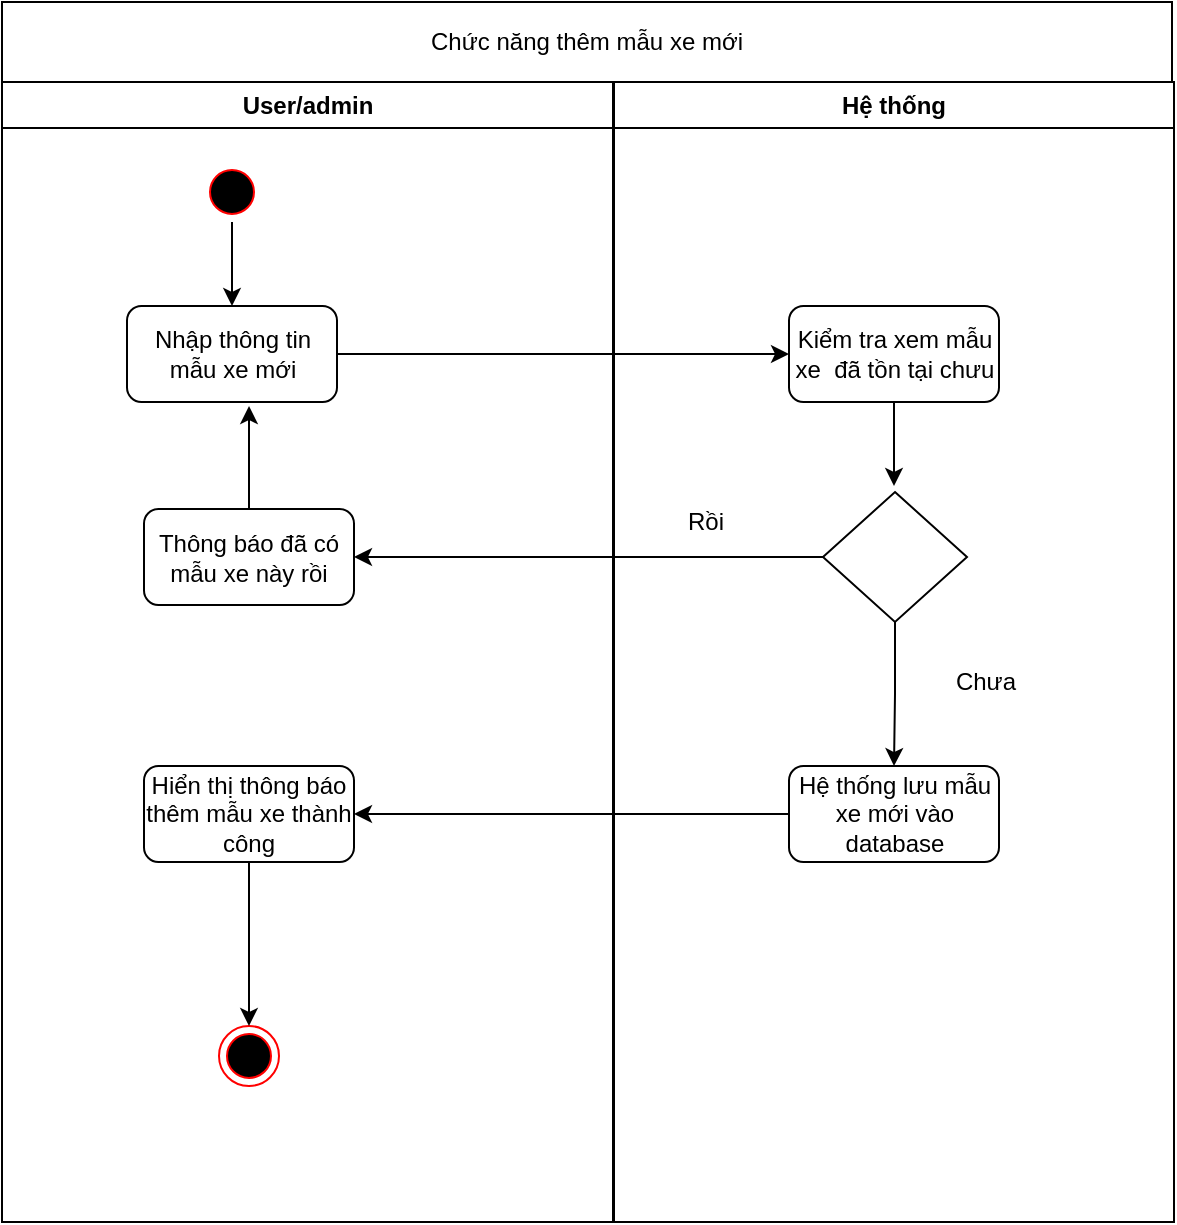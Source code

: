 <mxfile version="26.2.15">
  <diagram name="Page-1" id="e7e014a7-5840-1c2e-5031-d8a46d1fe8dd">
    <mxGraphModel dx="1426" dy="711" grid="1" gridSize="10" guides="1" tooltips="1" connect="1" arrows="1" fold="1" page="1" pageScale="1" pageWidth="1169" pageHeight="826" background="none" math="0" shadow="0">
      <root>
        <mxCell id="0" />
        <mxCell id="1" parent="0" />
        <mxCell id="2" value="User/admin" style="swimlane;whiteSpace=wrap" parent="1" vertex="1">
          <mxGeometry x="139" y="128" width="305.5" height="570" as="geometry" />
        </mxCell>
        <mxCell id="iM6wuMetMFg2LBtmJiii-48" value="" style="edgeStyle=orthogonalEdgeStyle;rounded=0;orthogonalLoop=1;jettySize=auto;html=1;" edge="1" parent="2" source="5" target="iM6wuMetMFg2LBtmJiii-41">
          <mxGeometry relative="1" as="geometry" />
        </mxCell>
        <mxCell id="5" value="" style="ellipse;shape=startState;fillColor=#000000;strokeColor=#ff0000;" parent="2" vertex="1">
          <mxGeometry x="100" y="40" width="30" height="30" as="geometry" />
        </mxCell>
        <mxCell id="38" value="" style="ellipse;shape=endState;fillColor=#000000;strokeColor=#ff0000" parent="2" vertex="1">
          <mxGeometry x="108.5" y="472" width="30" height="30" as="geometry" />
        </mxCell>
        <mxCell id="iM6wuMetMFg2LBtmJiii-41" value="Nhập thông tin mẫu xe mới" style="rounded=1;whiteSpace=wrap;html=1;" vertex="1" parent="2">
          <mxGeometry x="62.5" y="112" width="105" height="48" as="geometry" />
        </mxCell>
        <mxCell id="iM6wuMetMFg2LBtmJiii-43" value="Thông báo đã có mẫu xe này rồi" style="rounded=1;whiteSpace=wrap;html=1;" vertex="1" parent="2">
          <mxGeometry x="71" y="213.5" width="105" height="48" as="geometry" />
        </mxCell>
        <mxCell id="iM6wuMetMFg2LBtmJiii-56" style="edgeStyle=orthogonalEdgeStyle;rounded=0;orthogonalLoop=1;jettySize=auto;html=1;" edge="1" parent="2" source="iM6wuMetMFg2LBtmJiii-44">
          <mxGeometry relative="1" as="geometry">
            <mxPoint x="123.5" y="472" as="targetPoint" />
          </mxGeometry>
        </mxCell>
        <mxCell id="iM6wuMetMFg2LBtmJiii-44" value="Hiển thị thông báo thêm mẫu xe thành công" style="rounded=1;whiteSpace=wrap;html=1;" vertex="1" parent="2">
          <mxGeometry x="71" y="342" width="105" height="48" as="geometry" />
        </mxCell>
        <mxCell id="iM6wuMetMFg2LBtmJiii-52" style="edgeStyle=orthogonalEdgeStyle;rounded=0;orthogonalLoop=1;jettySize=auto;html=1;entryX=0.581;entryY=1.042;entryDx=0;entryDy=0;entryPerimeter=0;" edge="1" parent="2" source="iM6wuMetMFg2LBtmJiii-43" target="iM6wuMetMFg2LBtmJiii-41">
          <mxGeometry relative="1" as="geometry" />
        </mxCell>
        <mxCell id="3" value="Hệ thống" style="swimlane;whiteSpace=wrap;startSize=23;" parent="1" vertex="1">
          <mxGeometry x="445" y="128" width="280" height="570" as="geometry" />
        </mxCell>
        <mxCell id="iM6wuMetMFg2LBtmJiii-50" style="edgeStyle=orthogonalEdgeStyle;rounded=0;orthogonalLoop=1;jettySize=auto;html=1;" edge="1" parent="3" source="iM6wuMetMFg2LBtmJiii-42">
          <mxGeometry relative="1" as="geometry">
            <mxPoint x="140" y="202" as="targetPoint" />
          </mxGeometry>
        </mxCell>
        <mxCell id="iM6wuMetMFg2LBtmJiii-42" value="Kiểm tra xem mẫu xe&amp;nbsp; đã tồn tại chưu" style="rounded=1;whiteSpace=wrap;html=1;" vertex="1" parent="3">
          <mxGeometry x="87.5" y="112" width="105" height="48" as="geometry" />
        </mxCell>
        <mxCell id="iM6wuMetMFg2LBtmJiii-45" value="Hệ thống lưu mẫu xe mới vào database" style="rounded=1;whiteSpace=wrap;html=1;" vertex="1" parent="3">
          <mxGeometry x="87.5" y="342" width="105" height="48" as="geometry" />
        </mxCell>
        <mxCell id="iM6wuMetMFg2LBtmJiii-53" style="edgeStyle=orthogonalEdgeStyle;rounded=0;orthogonalLoop=1;jettySize=auto;html=1;entryX=0.5;entryY=0;entryDx=0;entryDy=0;" edge="1" parent="3" source="iM6wuMetMFg2LBtmJiii-47" target="iM6wuMetMFg2LBtmJiii-45">
          <mxGeometry relative="1" as="geometry" />
        </mxCell>
        <mxCell id="iM6wuMetMFg2LBtmJiii-47" value="" style="rhombus;whiteSpace=wrap;html=1;" vertex="1" parent="3">
          <mxGeometry x="104.5" y="205" width="72" height="65" as="geometry" />
        </mxCell>
        <mxCell id="iM6wuMetMFg2LBtmJiii-54" style="edgeStyle=orthogonalEdgeStyle;rounded=0;orthogonalLoop=1;jettySize=auto;html=1;exitX=0.5;exitY=1;exitDx=0;exitDy=0;" edge="1" parent="3" source="iM6wuMetMFg2LBtmJiii-45" target="iM6wuMetMFg2LBtmJiii-45">
          <mxGeometry relative="1" as="geometry" />
        </mxCell>
        <mxCell id="iM6wuMetMFg2LBtmJiii-57" value="Rồi" style="text;html=1;align=center;verticalAlign=middle;whiteSpace=wrap;rounded=0;" vertex="1" parent="3">
          <mxGeometry x="15.5" y="205" width="60" height="30" as="geometry" />
        </mxCell>
        <mxCell id="iM6wuMetMFg2LBtmJiii-58" value="Chưa" style="text;html=1;align=center;verticalAlign=middle;whiteSpace=wrap;rounded=0;" vertex="1" parent="3">
          <mxGeometry x="155.5" y="285" width="60" height="30" as="geometry" />
        </mxCell>
        <mxCell id="iM6wuMetMFg2LBtmJiii-49" style="edgeStyle=orthogonalEdgeStyle;rounded=0;orthogonalLoop=1;jettySize=auto;html=1;entryX=0;entryY=0.5;entryDx=0;entryDy=0;" edge="1" parent="1" source="iM6wuMetMFg2LBtmJiii-41" target="iM6wuMetMFg2LBtmJiii-42">
          <mxGeometry relative="1" as="geometry" />
        </mxCell>
        <mxCell id="iM6wuMetMFg2LBtmJiii-51" style="edgeStyle=orthogonalEdgeStyle;rounded=0;orthogonalLoop=1;jettySize=auto;html=1;entryX=1;entryY=0.5;entryDx=0;entryDy=0;" edge="1" parent="1" source="iM6wuMetMFg2LBtmJiii-47" target="iM6wuMetMFg2LBtmJiii-43">
          <mxGeometry relative="1" as="geometry" />
        </mxCell>
        <mxCell id="iM6wuMetMFg2LBtmJiii-55" style="edgeStyle=orthogonalEdgeStyle;rounded=0;orthogonalLoop=1;jettySize=auto;html=1;entryX=1;entryY=0.5;entryDx=0;entryDy=0;" edge="1" parent="1" source="iM6wuMetMFg2LBtmJiii-45" target="iM6wuMetMFg2LBtmJiii-44">
          <mxGeometry relative="1" as="geometry" />
        </mxCell>
        <mxCell id="iM6wuMetMFg2LBtmJiii-59" value="Chức năng thêm mẫu xe mới" style="rounded=0;whiteSpace=wrap;html=1;" vertex="1" parent="1">
          <mxGeometry x="139" y="88" width="585" height="40" as="geometry" />
        </mxCell>
      </root>
    </mxGraphModel>
  </diagram>
</mxfile>
